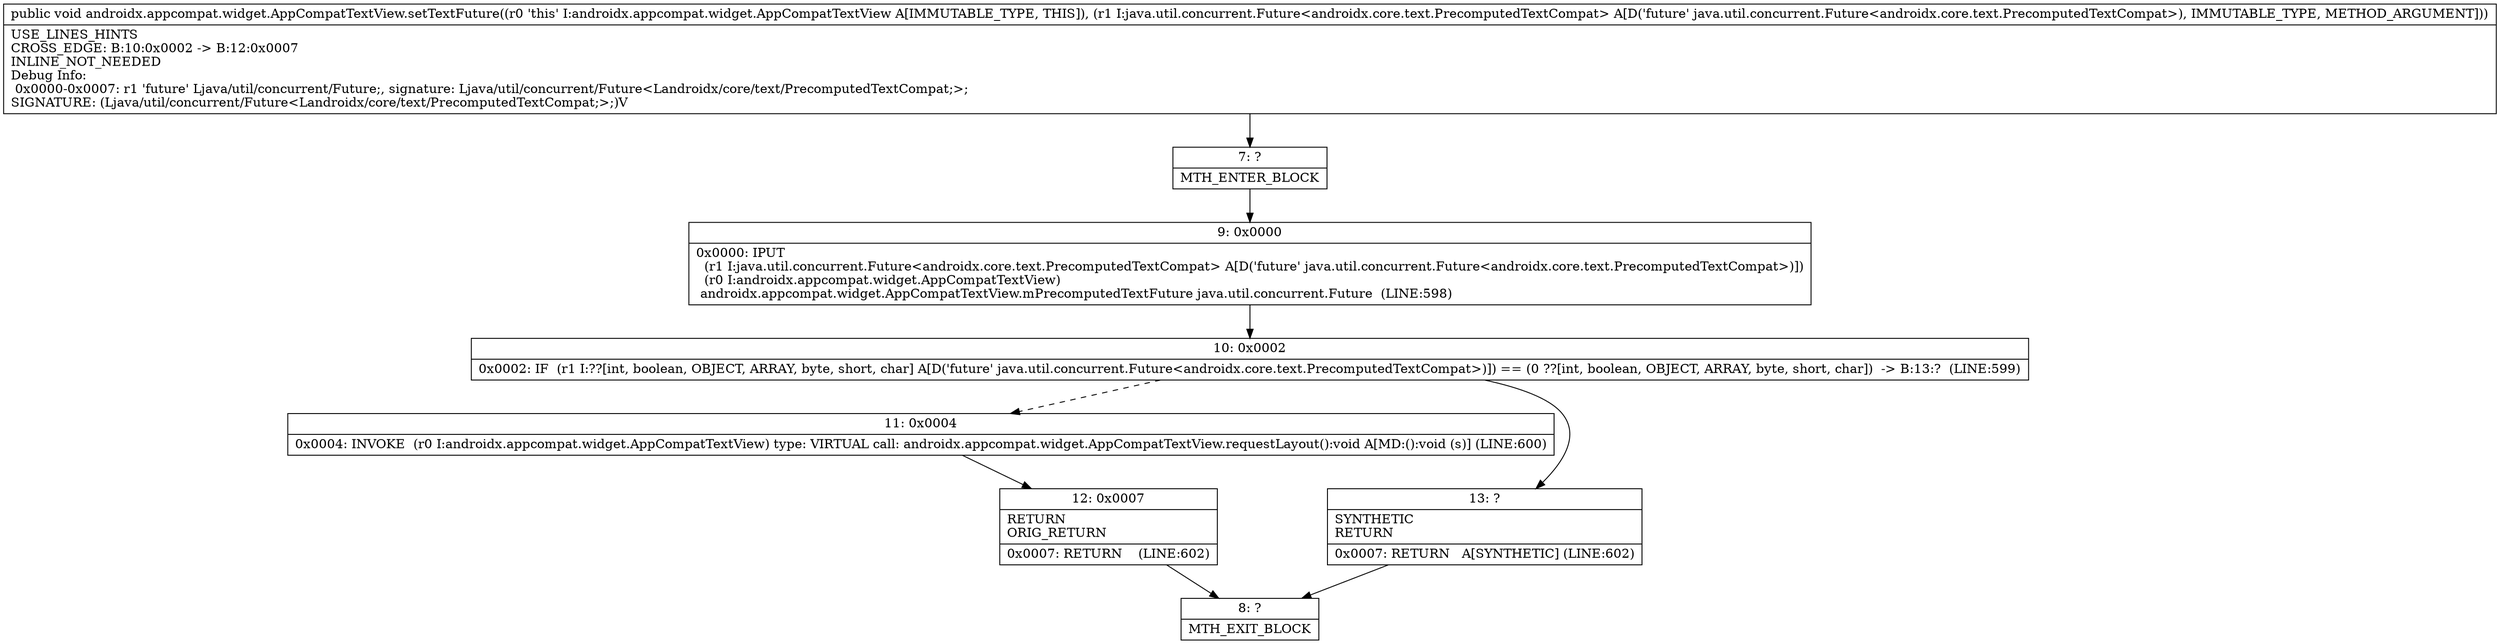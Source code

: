 digraph "CFG forandroidx.appcompat.widget.AppCompatTextView.setTextFuture(Ljava\/util\/concurrent\/Future;)V" {
Node_7 [shape=record,label="{7\:\ ?|MTH_ENTER_BLOCK\l}"];
Node_9 [shape=record,label="{9\:\ 0x0000|0x0000: IPUT  \l  (r1 I:java.util.concurrent.Future\<androidx.core.text.PrecomputedTextCompat\> A[D('future' java.util.concurrent.Future\<androidx.core.text.PrecomputedTextCompat\>)])\l  (r0 I:androidx.appcompat.widget.AppCompatTextView)\l androidx.appcompat.widget.AppCompatTextView.mPrecomputedTextFuture java.util.concurrent.Future  (LINE:598)\l}"];
Node_10 [shape=record,label="{10\:\ 0x0002|0x0002: IF  (r1 I:??[int, boolean, OBJECT, ARRAY, byte, short, char] A[D('future' java.util.concurrent.Future\<androidx.core.text.PrecomputedTextCompat\>)]) == (0 ??[int, boolean, OBJECT, ARRAY, byte, short, char])  \-\> B:13:?  (LINE:599)\l}"];
Node_11 [shape=record,label="{11\:\ 0x0004|0x0004: INVOKE  (r0 I:androidx.appcompat.widget.AppCompatTextView) type: VIRTUAL call: androidx.appcompat.widget.AppCompatTextView.requestLayout():void A[MD:():void (s)] (LINE:600)\l}"];
Node_12 [shape=record,label="{12\:\ 0x0007|RETURN\lORIG_RETURN\l|0x0007: RETURN    (LINE:602)\l}"];
Node_8 [shape=record,label="{8\:\ ?|MTH_EXIT_BLOCK\l}"];
Node_13 [shape=record,label="{13\:\ ?|SYNTHETIC\lRETURN\l|0x0007: RETURN   A[SYNTHETIC] (LINE:602)\l}"];
MethodNode[shape=record,label="{public void androidx.appcompat.widget.AppCompatTextView.setTextFuture((r0 'this' I:androidx.appcompat.widget.AppCompatTextView A[IMMUTABLE_TYPE, THIS]), (r1 I:java.util.concurrent.Future\<androidx.core.text.PrecomputedTextCompat\> A[D('future' java.util.concurrent.Future\<androidx.core.text.PrecomputedTextCompat\>), IMMUTABLE_TYPE, METHOD_ARGUMENT]))  | USE_LINES_HINTS\lCROSS_EDGE: B:10:0x0002 \-\> B:12:0x0007\lINLINE_NOT_NEEDED\lDebug Info:\l  0x0000\-0x0007: r1 'future' Ljava\/util\/concurrent\/Future;, signature: Ljava\/util\/concurrent\/Future\<Landroidx\/core\/text\/PrecomputedTextCompat;\>;\lSIGNATURE: (Ljava\/util\/concurrent\/Future\<Landroidx\/core\/text\/PrecomputedTextCompat;\>;)V\l}"];
MethodNode -> Node_7;Node_7 -> Node_9;
Node_9 -> Node_10;
Node_10 -> Node_11[style=dashed];
Node_10 -> Node_13;
Node_11 -> Node_12;
Node_12 -> Node_8;
Node_13 -> Node_8;
}

